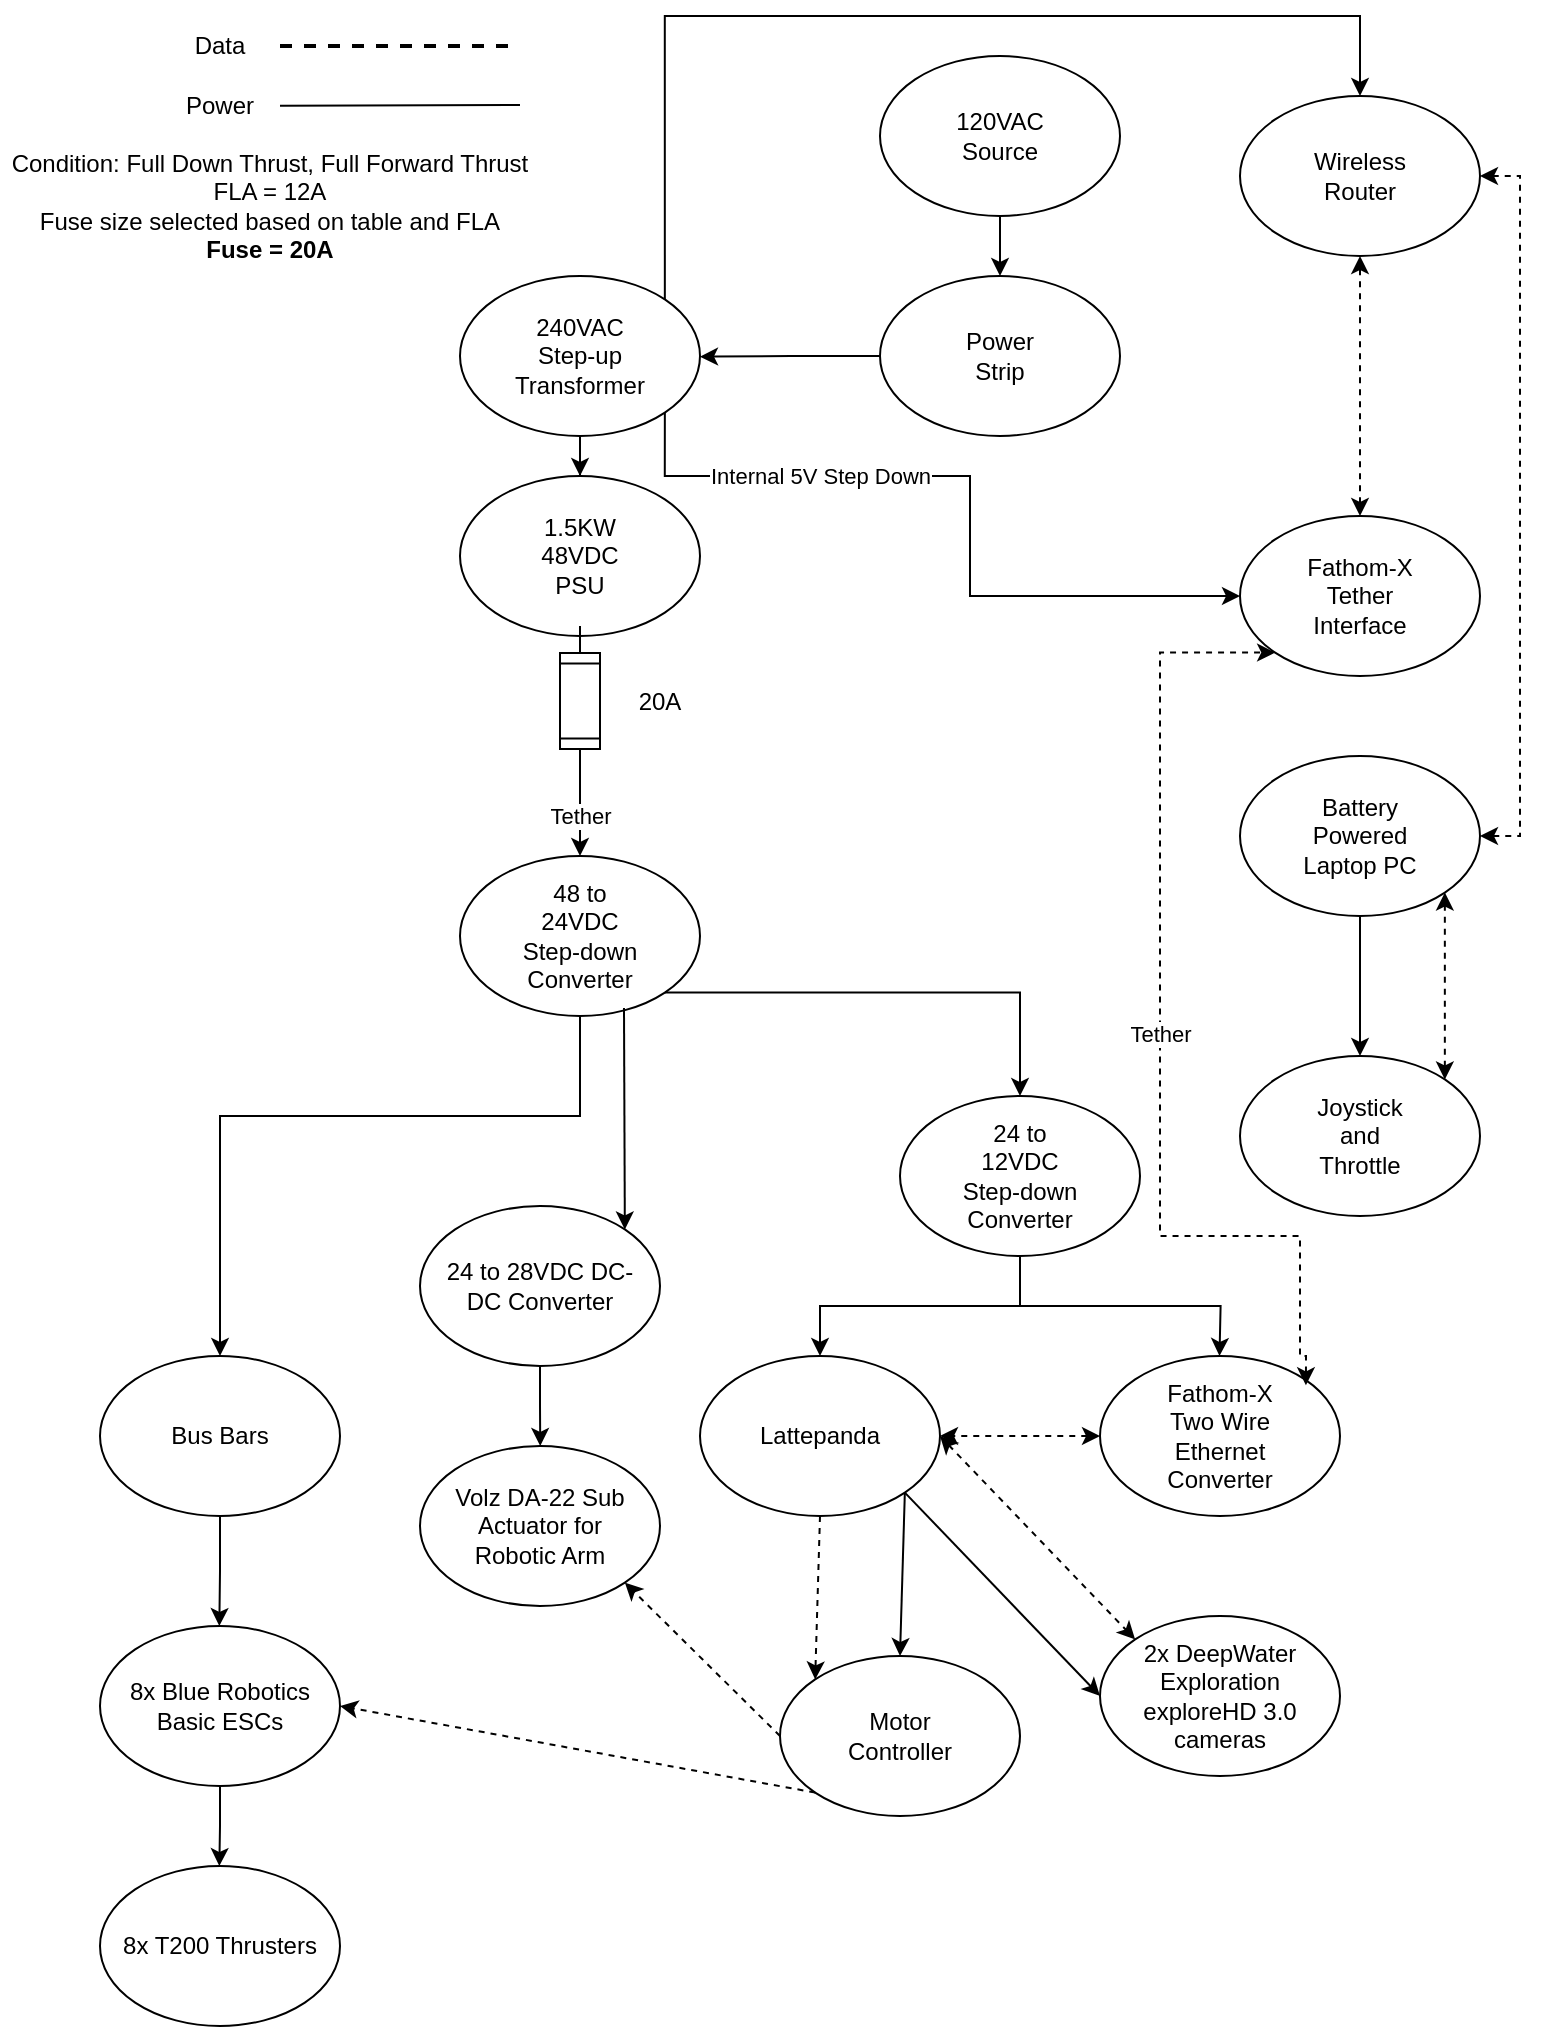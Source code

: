 <mxfile version="27.0.6">
  <diagram name="Page-1" id="doaNbLGYiiKzRFzNWdXi">
    <mxGraphModel dx="925" dy="555" grid="1" gridSize="10" guides="1" tooltips="1" connect="1" arrows="1" fold="1" page="1" pageScale="1" pageWidth="850" pageHeight="1100" math="0" shadow="0">
      <root>
        <mxCell id="0" />
        <mxCell id="1" parent="0" />
        <mxCell id="KtZ6byTwQnFwZSQ_47y7-5" value="" style="endArrow=classic;html=1;rounded=0;exitX=0.5;exitY=1;exitDx=0;exitDy=0;" parent="1" source="KtZ6byTwQnFwZSQ_47y7-1" target="KtZ6byTwQnFwZSQ_47y7-6" edge="1">
          <mxGeometry width="50" height="50" relative="1" as="geometry">
            <mxPoint x="390" y="300" as="sourcePoint" />
            <mxPoint x="170" y="250" as="targetPoint" />
          </mxGeometry>
        </mxCell>
        <mxCell id="KtZ6byTwQnFwZSQ_47y7-8" value="" style="group" parent="1" vertex="1" connectable="0">
          <mxGeometry x="440" y="50" width="120" height="80" as="geometry" />
        </mxCell>
        <mxCell id="KtZ6byTwQnFwZSQ_47y7-1" value="" style="ellipse;whiteSpace=wrap;html=1;" parent="KtZ6byTwQnFwZSQ_47y7-8" vertex="1">
          <mxGeometry width="120" height="80" as="geometry" />
        </mxCell>
        <mxCell id="KtZ6byTwQnFwZSQ_47y7-2" value="120VAC Source" style="text;html=1;align=center;verticalAlign=middle;whiteSpace=wrap;rounded=0;" parent="KtZ6byTwQnFwZSQ_47y7-8" vertex="1">
          <mxGeometry x="30" y="25" width="60" height="30" as="geometry" />
        </mxCell>
        <mxCell id="KtZ6byTwQnFwZSQ_47y7-17" value="" style="endArrow=none;html=1;rounded=0;" parent="1" source="KtZ6byTwQnFwZSQ_47y7-18" edge="1">
          <mxGeometry width="50" height="50" relative="1" as="geometry">
            <mxPoint x="140" y="74.5" as="sourcePoint" />
            <mxPoint x="260" y="74.5" as="targetPoint" />
          </mxGeometry>
        </mxCell>
        <mxCell id="KtZ6byTwQnFwZSQ_47y7-21" value="&lt;div&gt;Data&lt;/div&gt;" style="text;html=1;align=center;verticalAlign=middle;whiteSpace=wrap;rounded=0;container=0;" parent="1" vertex="1" collapsed="1">
          <mxGeometry x="80" y="30" width="60" height="30" as="geometry">
            <mxRectangle x="320" y="275" width="60" height="30" as="alternateBounds" />
          </mxGeometry>
        </mxCell>
        <mxCell id="KtZ6byTwQnFwZSQ_47y7-22" value="" style="endArrow=none;html=1;rounded=0;" parent="1" target="KtZ6byTwQnFwZSQ_47y7-18" edge="1">
          <mxGeometry width="50" height="50" relative="1" as="geometry">
            <mxPoint x="140" y="74.5" as="sourcePoint" />
            <mxPoint x="260" y="74.5" as="targetPoint" />
          </mxGeometry>
        </mxCell>
        <mxCell id="KtZ6byTwQnFwZSQ_47y7-18" value="&lt;div&gt;Power&lt;/div&gt;" style="text;html=1;align=center;verticalAlign=middle;whiteSpace=wrap;rounded=0;" parent="1" vertex="1">
          <mxGeometry x="80" y="60" width="60" height="30" as="geometry" />
        </mxCell>
        <mxCell id="KtZ6byTwQnFwZSQ_47y7-24" value="" style="group" parent="1" vertex="1" connectable="0">
          <mxGeometry x="620" y="280" width="120" height="80" as="geometry" />
        </mxCell>
        <mxCell id="KtZ6byTwQnFwZSQ_47y7-25" value="" style="ellipse;whiteSpace=wrap;html=1;" parent="KtZ6byTwQnFwZSQ_47y7-24" vertex="1">
          <mxGeometry width="120" height="80" as="geometry" />
        </mxCell>
        <mxCell id="KtZ6byTwQnFwZSQ_47y7-26" value="Fathom-X Tether Interface" style="text;html=1;align=center;verticalAlign=middle;whiteSpace=wrap;rounded=0;container=0;" parent="KtZ6byTwQnFwZSQ_47y7-24" vertex="1" collapsed="1">
          <mxGeometry x="30" y="25" width="60" height="30" as="geometry">
            <mxRectangle x="320" y="275" width="60" height="30" as="alternateBounds" />
          </mxGeometry>
        </mxCell>
        <mxCell id="KtZ6byTwQnFwZSQ_47y7-29" value="" style="group" parent="1" vertex="1" connectable="0">
          <mxGeometry x="620" y="400" width="120" height="80" as="geometry" />
        </mxCell>
        <mxCell id="KtZ6byTwQnFwZSQ_47y7-30" value="" style="ellipse;whiteSpace=wrap;html=1;" parent="KtZ6byTwQnFwZSQ_47y7-29" vertex="1">
          <mxGeometry width="120" height="80" as="geometry" />
        </mxCell>
        <mxCell id="KtZ6byTwQnFwZSQ_47y7-31" value="Battery Powered Laptop PC" style="text;html=1;align=center;verticalAlign=middle;whiteSpace=wrap;rounded=0;container=0;" parent="KtZ6byTwQnFwZSQ_47y7-29" vertex="1" collapsed="1">
          <mxGeometry x="30" y="25" width="60" height="30" as="geometry">
            <mxRectangle x="320" y="275" width="60" height="30" as="alternateBounds" />
          </mxGeometry>
        </mxCell>
        <mxCell id="KtZ6byTwQnFwZSQ_47y7-32" value="" style="group" parent="1" vertex="1" connectable="0">
          <mxGeometry x="440" y="160" width="120" height="80" as="geometry" />
        </mxCell>
        <mxCell id="KtZ6byTwQnFwZSQ_47y7-9" value="" style="group" parent="KtZ6byTwQnFwZSQ_47y7-32" vertex="1" connectable="0">
          <mxGeometry width="120" height="80" as="geometry" />
        </mxCell>
        <mxCell id="KtZ6byTwQnFwZSQ_47y7-44" style="edgeStyle=orthogonalEdgeStyle;rounded=0;orthogonalLoop=1;jettySize=auto;html=1;exitX=0;exitY=0.5;exitDx=0;exitDy=0;" parent="KtZ6byTwQnFwZSQ_47y7-9" source="KtZ6byTwQnFwZSQ_47y7-6" edge="1">
          <mxGeometry relative="1" as="geometry">
            <mxPoint x="-90.0" y="40.333" as="targetPoint" />
          </mxGeometry>
        </mxCell>
        <mxCell id="KtZ6byTwQnFwZSQ_47y7-6" value="" style="ellipse;whiteSpace=wrap;html=1;" parent="KtZ6byTwQnFwZSQ_47y7-9" vertex="1">
          <mxGeometry width="120" height="80" as="geometry" />
        </mxCell>
        <mxCell id="KtZ6byTwQnFwZSQ_47y7-7" value="&lt;div&gt;Power Strip&lt;/div&gt;" style="text;html=1;align=center;verticalAlign=middle;whiteSpace=wrap;rounded=0;" parent="KtZ6byTwQnFwZSQ_47y7-9" vertex="1">
          <mxGeometry x="30" y="25" width="60" height="30" as="geometry" />
        </mxCell>
        <mxCell id="KtZ6byTwQnFwZSQ_47y7-33" value="" style="group" parent="1" vertex="1" connectable="0">
          <mxGeometry x="620" y="70" width="120" height="80" as="geometry" />
        </mxCell>
        <mxCell id="KtZ6byTwQnFwZSQ_47y7-16" value="" style="group" parent="KtZ6byTwQnFwZSQ_47y7-33" vertex="1" connectable="0">
          <mxGeometry width="120" height="80" as="geometry" />
        </mxCell>
        <mxCell id="KtZ6byTwQnFwZSQ_47y7-13" value="" style="ellipse;whiteSpace=wrap;html=1;" parent="KtZ6byTwQnFwZSQ_47y7-16" vertex="1">
          <mxGeometry width="120" height="80" as="geometry" />
        </mxCell>
        <mxCell id="KtZ6byTwQnFwZSQ_47y7-14" value="&lt;div&gt;Wireless Router&lt;/div&gt;" style="text;html=1;align=center;verticalAlign=middle;whiteSpace=wrap;rounded=0;container=0;" parent="KtZ6byTwQnFwZSQ_47y7-16" vertex="1" collapsed="1">
          <mxGeometry x="30" y="25" width="60" height="30" as="geometry">
            <mxRectangle x="320" y="275" width="60" height="30" as="alternateBounds" />
          </mxGeometry>
        </mxCell>
        <mxCell id="KtZ6byTwQnFwZSQ_47y7-28" value="" style="endArrow=classic;html=1;rounded=0;dashed=1;exitX=0.5;exitY=0;exitDx=0;exitDy=0;entryX=0.5;entryY=1;entryDx=0;entryDy=0;startArrow=classic;startFill=1;" parent="KtZ6byTwQnFwZSQ_47y7-33" source="KtZ6byTwQnFwZSQ_47y7-25" target="KtZ6byTwQnFwZSQ_47y7-13" edge="1">
          <mxGeometry width="50" height="50" relative="1" as="geometry">
            <mxPoint x="-30" y="210" as="sourcePoint" />
            <mxPoint x="20" y="160" as="targetPoint" />
          </mxGeometry>
        </mxCell>
        <mxCell id="KtZ6byTwQnFwZSQ_47y7-37" value="" style="group" parent="1" vertex="1" connectable="0">
          <mxGeometry x="620" y="550" width="120" height="80" as="geometry" />
        </mxCell>
        <mxCell id="KtZ6byTwQnFwZSQ_47y7-38" value="" style="ellipse;whiteSpace=wrap;html=1;" parent="KtZ6byTwQnFwZSQ_47y7-37" vertex="1">
          <mxGeometry width="120" height="80" as="geometry" />
        </mxCell>
        <mxCell id="KtZ6byTwQnFwZSQ_47y7-39" value="Joystick and Throttle" style="text;html=1;align=center;verticalAlign=middle;whiteSpace=wrap;rounded=0;container=0;" parent="KtZ6byTwQnFwZSQ_47y7-37" vertex="1" collapsed="1">
          <mxGeometry x="30" y="25" width="60" height="30" as="geometry">
            <mxRectangle x="320" y="275" width="60" height="30" as="alternateBounds" />
          </mxGeometry>
        </mxCell>
        <mxCell id="KtZ6byTwQnFwZSQ_47y7-40" style="edgeStyle=orthogonalEdgeStyle;rounded=0;orthogonalLoop=1;jettySize=auto;html=1;exitX=0.5;exitY=1;exitDx=0;exitDy=0;" parent="1" source="KtZ6byTwQnFwZSQ_47y7-30" target="KtZ6byTwQnFwZSQ_47y7-38" edge="1">
          <mxGeometry relative="1" as="geometry" />
        </mxCell>
        <mxCell id="KtZ6byTwQnFwZSQ_47y7-41" value="" style="group" parent="1" vertex="1" connectable="0">
          <mxGeometry x="230" y="160" width="120" height="80" as="geometry" />
        </mxCell>
        <mxCell id="KtZ6byTwQnFwZSQ_47y7-42" value="" style="ellipse;whiteSpace=wrap;html=1;" parent="KtZ6byTwQnFwZSQ_47y7-41" vertex="1">
          <mxGeometry width="120" height="80" as="geometry" />
        </mxCell>
        <mxCell id="KtZ6byTwQnFwZSQ_47y7-43" value="240VAC Step-up Transformer" style="text;html=1;align=center;verticalAlign=middle;whiteSpace=wrap;rounded=0;container=0;" parent="KtZ6byTwQnFwZSQ_47y7-41" vertex="1" collapsed="1">
          <mxGeometry x="30" y="25" width="60" height="30" as="geometry">
            <mxRectangle x="320" y="275" width="60" height="30" as="alternateBounds" />
          </mxGeometry>
        </mxCell>
        <mxCell id="KtZ6byTwQnFwZSQ_47y7-45" value="" style="group" parent="1" vertex="1" connectable="0">
          <mxGeometry x="230" y="260" width="120" height="80" as="geometry" />
        </mxCell>
        <mxCell id="KtZ6byTwQnFwZSQ_47y7-46" value="" style="ellipse;whiteSpace=wrap;html=1;" parent="KtZ6byTwQnFwZSQ_47y7-45" vertex="1">
          <mxGeometry width="120" height="80" as="geometry" />
        </mxCell>
        <mxCell id="KtZ6byTwQnFwZSQ_47y7-47" value="1.5KW 48VDC PSU" style="text;html=1;align=center;verticalAlign=middle;whiteSpace=wrap;rounded=0;container=0;" parent="KtZ6byTwQnFwZSQ_47y7-45" vertex="1" collapsed="1">
          <mxGeometry x="30" y="25" width="60" height="30" as="geometry">
            <mxRectangle x="320" y="275" width="60" height="30" as="alternateBounds" />
          </mxGeometry>
        </mxCell>
        <mxCell id="KtZ6byTwQnFwZSQ_47y7-48" style="edgeStyle=orthogonalEdgeStyle;rounded=0;orthogonalLoop=1;jettySize=auto;html=1;exitX=0.5;exitY=1;exitDx=0;exitDy=0;" parent="1" source="KtZ6byTwQnFwZSQ_47y7-42" target="KtZ6byTwQnFwZSQ_47y7-46" edge="1">
          <mxGeometry relative="1" as="geometry" />
        </mxCell>
        <mxCell id="KtZ6byTwQnFwZSQ_47y7-51" value="" style="endArrow=classic;html=1;rounded=0;" parent="1" edge="1">
          <mxGeometry relative="1" as="geometry">
            <mxPoint x="290" y="410" as="sourcePoint" />
            <mxPoint x="290" y="450" as="targetPoint" />
          </mxGeometry>
        </mxCell>
        <mxCell id="KtZ6byTwQnFwZSQ_47y7-52" value="&lt;div&gt;Tether&lt;/div&gt;" style="edgeLabel;resizable=0;html=1;;align=center;verticalAlign=middle;" parent="KtZ6byTwQnFwZSQ_47y7-51" connectable="0" vertex="1">
          <mxGeometry relative="1" as="geometry" />
        </mxCell>
        <mxCell id="KtZ6byTwQnFwZSQ_47y7-57" style="edgeStyle=orthogonalEdgeStyle;rounded=0;orthogonalLoop=1;jettySize=auto;html=1;exitX=1;exitY=0.5;exitDx=0;exitDy=0;entryX=1;entryY=0.5;entryDx=0;entryDy=0;dashed=1;startArrow=classic;startFill=1;" parent="1" source="KtZ6byTwQnFwZSQ_47y7-13" target="KtZ6byTwQnFwZSQ_47y7-30" edge="1">
          <mxGeometry relative="1" as="geometry" />
        </mxCell>
        <mxCell id="KtZ6byTwQnFwZSQ_47y7-58" value="" style="group" parent="1" vertex="1" connectable="0">
          <mxGeometry x="230" y="450" width="460" height="550" as="geometry" />
        </mxCell>
        <mxCell id="KtZ6byTwQnFwZSQ_47y7-63" style="edgeStyle=orthogonalEdgeStyle;rounded=0;orthogonalLoop=1;jettySize=auto;html=1;exitX=1;exitY=1;exitDx=0;exitDy=0;entryX=0.5;entryY=0;entryDx=0;entryDy=0;" parent="KtZ6byTwQnFwZSQ_47y7-58" source="KtZ6byTwQnFwZSQ_47y7-59" target="KtZ6byTwQnFwZSQ_47y7-65" edge="1">
          <mxGeometry relative="1" as="geometry">
            <mxPoint x="220" y="130" as="targetPoint" />
          </mxGeometry>
        </mxCell>
        <mxCell id="KtZ6byTwQnFwZSQ_47y7-59" value="" style="ellipse;whiteSpace=wrap;html=1;" parent="KtZ6byTwQnFwZSQ_47y7-58" vertex="1">
          <mxGeometry width="120" height="80" as="geometry" />
        </mxCell>
        <mxCell id="KtZ6byTwQnFwZSQ_47y7-60" value="48 to 24VDC Step-down Converter" style="text;html=1;align=center;verticalAlign=middle;whiteSpace=wrap;rounded=0;container=0;" parent="KtZ6byTwQnFwZSQ_47y7-58" vertex="1" collapsed="1">
          <mxGeometry x="30" y="25" width="60" height="30" as="geometry">
            <mxRectangle x="320" y="275" width="60" height="30" as="alternateBounds" />
          </mxGeometry>
        </mxCell>
        <mxCell id="KtZ6byTwQnFwZSQ_47y7-89" value="" style="group" parent="KtZ6byTwQnFwZSQ_47y7-58" vertex="1" connectable="0">
          <mxGeometry x="120" y="120" width="340" height="400" as="geometry" />
        </mxCell>
        <mxCell id="KtZ6byTwQnFwZSQ_47y7-64" value="" style="group" parent="KtZ6byTwQnFwZSQ_47y7-89" vertex="1" connectable="0">
          <mxGeometry x="100" width="120" height="80" as="geometry" />
        </mxCell>
        <mxCell id="KtZ6byTwQnFwZSQ_47y7-65" value="" style="ellipse;whiteSpace=wrap;html=1;" parent="KtZ6byTwQnFwZSQ_47y7-64" vertex="1">
          <mxGeometry width="120" height="80" as="geometry" />
        </mxCell>
        <mxCell id="KtZ6byTwQnFwZSQ_47y7-66" value="24 to 12VDC Step-down Converter" style="text;html=1;align=center;verticalAlign=middle;whiteSpace=wrap;rounded=0;container=0;" parent="KtZ6byTwQnFwZSQ_47y7-64" vertex="1" collapsed="1">
          <mxGeometry x="30" y="25" width="60" height="30" as="geometry">
            <mxRectangle x="320" y="275" width="60" height="30" as="alternateBounds" />
          </mxGeometry>
        </mxCell>
        <mxCell id="KtZ6byTwQnFwZSQ_47y7-68" value="" style="group" parent="KtZ6byTwQnFwZSQ_47y7-89" vertex="1" connectable="0">
          <mxGeometry x="200" y="130" width="120" height="80" as="geometry" />
        </mxCell>
        <mxCell id="KtZ6byTwQnFwZSQ_47y7-69" value="" style="ellipse;whiteSpace=wrap;html=1;" parent="KtZ6byTwQnFwZSQ_47y7-68" vertex="1">
          <mxGeometry width="120" height="80" as="geometry" />
        </mxCell>
        <mxCell id="KtZ6byTwQnFwZSQ_47y7-70" value="Fathom-X Two Wire Ethernet Converter" style="text;html=1;align=center;verticalAlign=middle;whiteSpace=wrap;rounded=0;container=0;" parent="KtZ6byTwQnFwZSQ_47y7-68" vertex="1" collapsed="1">
          <mxGeometry x="30" y="25" width="60" height="30" as="geometry">
            <mxRectangle x="320" y="275" width="60" height="30" as="alternateBounds" />
          </mxGeometry>
        </mxCell>
        <mxCell id="KtZ6byTwQnFwZSQ_47y7-76" value="" style="group" parent="KtZ6byTwQnFwZSQ_47y7-89" vertex="1" connectable="0">
          <mxGeometry y="130" width="120" height="80" as="geometry" />
        </mxCell>
        <mxCell id="KtZ6byTwQnFwZSQ_47y7-77" value="" style="ellipse;whiteSpace=wrap;html=1;" parent="KtZ6byTwQnFwZSQ_47y7-76" vertex="1">
          <mxGeometry width="120" height="80" as="geometry" />
        </mxCell>
        <mxCell id="KtZ6byTwQnFwZSQ_47y7-78" value="Lattepanda" style="text;html=1;align=center;verticalAlign=middle;whiteSpace=wrap;rounded=0;container=0;" parent="KtZ6byTwQnFwZSQ_47y7-76" vertex="1" collapsed="1">
          <mxGeometry x="30" y="25" width="60" height="30" as="geometry">
            <mxRectangle x="320" y="275" width="60" height="30" as="alternateBounds" />
          </mxGeometry>
        </mxCell>
        <mxCell id="KtZ6byTwQnFwZSQ_47y7-67" style="edgeStyle=orthogonalEdgeStyle;rounded=0;orthogonalLoop=1;jettySize=auto;html=1;exitX=0.5;exitY=1;exitDx=0;exitDy=0;" parent="KtZ6byTwQnFwZSQ_47y7-89" source="KtZ6byTwQnFwZSQ_47y7-65" edge="1">
          <mxGeometry relative="1" as="geometry">
            <mxPoint x="259.75" y="130" as="targetPoint" />
            <mxPoint x="190" y="90" as="sourcePoint" />
          </mxGeometry>
        </mxCell>
        <mxCell id="KtZ6byTwQnFwZSQ_47y7-80" style="edgeStyle=orthogonalEdgeStyle;rounded=0;orthogonalLoop=1;jettySize=auto;html=1;exitX=0.5;exitY=0;exitDx=0;exitDy=0;entryX=0.5;entryY=1;entryDx=0;entryDy=0;startArrow=classic;startFill=1;endArrow=none;endFill=0;" parent="KtZ6byTwQnFwZSQ_47y7-89" source="KtZ6byTwQnFwZSQ_47y7-77" target="KtZ6byTwQnFwZSQ_47y7-65" edge="1">
          <mxGeometry relative="1" as="geometry" />
        </mxCell>
        <mxCell id="KtZ6byTwQnFwZSQ_47y7-81" value="" style="group" parent="KtZ6byTwQnFwZSQ_47y7-89" vertex="1" connectable="0">
          <mxGeometry x="40" y="280" width="120" height="80" as="geometry" />
        </mxCell>
        <mxCell id="KtZ6byTwQnFwZSQ_47y7-82" value="" style="ellipse;whiteSpace=wrap;html=1;" parent="KtZ6byTwQnFwZSQ_47y7-81" vertex="1">
          <mxGeometry width="120" height="80" as="geometry" />
        </mxCell>
        <mxCell id="KtZ6byTwQnFwZSQ_47y7-83" value="&lt;div&gt;Motor Controller&lt;/div&gt;" style="text;html=1;align=center;verticalAlign=middle;whiteSpace=wrap;rounded=0;container=0;" parent="KtZ6byTwQnFwZSQ_47y7-81" vertex="1" collapsed="1">
          <mxGeometry x="30" y="25" width="60" height="30" as="geometry">
            <mxRectangle x="320" y="275" width="60" height="30" as="alternateBounds" />
          </mxGeometry>
        </mxCell>
        <mxCell id="KtZ6byTwQnFwZSQ_47y7-84" style="rounded=0;orthogonalLoop=1;jettySize=auto;html=1;exitX=1;exitY=1;exitDx=0;exitDy=0;entryX=0.5;entryY=0;entryDx=0;entryDy=0;" parent="KtZ6byTwQnFwZSQ_47y7-89" source="KtZ6byTwQnFwZSQ_47y7-77" target="KtZ6byTwQnFwZSQ_47y7-82" edge="1">
          <mxGeometry relative="1" as="geometry" />
        </mxCell>
        <mxCell id="KtZ6byTwQnFwZSQ_47y7-85" style="rounded=0;orthogonalLoop=1;jettySize=auto;html=1;exitX=0.5;exitY=1;exitDx=0;exitDy=0;entryX=0;entryY=0;entryDx=0;entryDy=0;dashed=1;" parent="KtZ6byTwQnFwZSQ_47y7-89" source="KtZ6byTwQnFwZSQ_47y7-77" target="KtZ6byTwQnFwZSQ_47y7-82" edge="1">
          <mxGeometry relative="1" as="geometry" />
        </mxCell>
        <mxCell id="KtZ6byTwQnFwZSQ_47y7-113" style="edgeStyle=orthogonalEdgeStyle;rounded=0;orthogonalLoop=1;jettySize=auto;html=1;exitX=0;exitY=0.5;exitDx=0;exitDy=0;entryX=1;entryY=0.5;entryDx=0;entryDy=0;dashed=1;startArrow=classic;startFill=1;" parent="KtZ6byTwQnFwZSQ_47y7-89" source="KtZ6byTwQnFwZSQ_47y7-69" target="KtZ6byTwQnFwZSQ_47y7-77" edge="1">
          <mxGeometry relative="1" as="geometry" />
        </mxCell>
        <mxCell id="1TIhp53VE8E4QQOrCl6A-1" value="&lt;div&gt;2x DeepWater Exploration exploreHD 3.0 cameras&lt;/div&gt;" style="ellipse;whiteSpace=wrap;html=1;" parent="KtZ6byTwQnFwZSQ_47y7-89" vertex="1">
          <mxGeometry x="200" y="260" width="120" height="80" as="geometry" />
        </mxCell>
        <mxCell id="btyZadERf1XyvgSfxNHE-8" style="rounded=0;orthogonalLoop=1;jettySize=auto;html=1;exitX=1;exitY=1;exitDx=0;exitDy=0;entryX=0;entryY=0.5;entryDx=0;entryDy=0;" edge="1" parent="KtZ6byTwQnFwZSQ_47y7-89" source="KtZ6byTwQnFwZSQ_47y7-77" target="1TIhp53VE8E4QQOrCl6A-1">
          <mxGeometry relative="1" as="geometry" />
        </mxCell>
        <mxCell id="btyZadERf1XyvgSfxNHE-9" style="rounded=0;orthogonalLoop=1;jettySize=auto;html=1;exitX=1;exitY=0.5;exitDx=0;exitDy=0;entryX=0;entryY=0;entryDx=0;entryDy=0;dashed=1;startArrow=classic;startFill=1;" edge="1" parent="KtZ6byTwQnFwZSQ_47y7-89" source="KtZ6byTwQnFwZSQ_47y7-77" target="1TIhp53VE8E4QQOrCl6A-1">
          <mxGeometry relative="1" as="geometry">
            <mxPoint x="210" y="270" as="targetPoint" />
          </mxGeometry>
        </mxCell>
        <mxCell id="KtZ6byTwQnFwZSQ_47y7-115" value="" style="group" parent="KtZ6byTwQnFwZSQ_47y7-58" vertex="1" connectable="0">
          <mxGeometry x="-20" y="175" width="120" height="80" as="geometry" />
        </mxCell>
        <mxCell id="KtZ6byTwQnFwZSQ_47y7-124" style="edgeStyle=orthogonalEdgeStyle;rounded=0;orthogonalLoop=1;jettySize=auto;html=1;exitX=0.5;exitY=1;exitDx=0;exitDy=0;" parent="KtZ6byTwQnFwZSQ_47y7-115" source="KtZ6byTwQnFwZSQ_47y7-116" edge="1">
          <mxGeometry relative="1" as="geometry">
            <mxPoint x="60.118" y="120" as="targetPoint" />
          </mxGeometry>
        </mxCell>
        <mxCell id="KtZ6byTwQnFwZSQ_47y7-116" value="" style="ellipse;whiteSpace=wrap;html=1;" parent="KtZ6byTwQnFwZSQ_47y7-115" vertex="1">
          <mxGeometry width="120" height="80" as="geometry" />
        </mxCell>
        <mxCell id="KtZ6byTwQnFwZSQ_47y7-117" value="24 to 28VDC DC-DC Converter" style="text;html=1;align=center;verticalAlign=middle;whiteSpace=wrap;rounded=0;container=0;" parent="KtZ6byTwQnFwZSQ_47y7-115" vertex="1" collapsed="1">
          <mxGeometry x="10" y="25" width="100" height="30" as="geometry">
            <mxRectangle x="320" y="275" width="60" height="30" as="alternateBounds" />
          </mxGeometry>
        </mxCell>
        <mxCell id="KtZ6byTwQnFwZSQ_47y7-121" value="" style="group" parent="KtZ6byTwQnFwZSQ_47y7-58" vertex="1" connectable="0">
          <mxGeometry x="-20" y="295" width="120" height="80" as="geometry" />
        </mxCell>
        <mxCell id="KtZ6byTwQnFwZSQ_47y7-122" value="" style="ellipse;whiteSpace=wrap;html=1;" parent="KtZ6byTwQnFwZSQ_47y7-121" vertex="1">
          <mxGeometry width="120" height="80" as="geometry" />
        </mxCell>
        <mxCell id="KtZ6byTwQnFwZSQ_47y7-123" value="Volz DA-22 Sub Actuator for Robotic Arm" style="text;html=1;align=center;verticalAlign=middle;whiteSpace=wrap;rounded=0;container=0;" parent="KtZ6byTwQnFwZSQ_47y7-121" vertex="1" collapsed="1">
          <mxGeometry x="10" y="25" width="100" height="30" as="geometry">
            <mxRectangle x="320" y="275" width="60" height="30" as="alternateBounds" />
          </mxGeometry>
        </mxCell>
        <mxCell id="btyZadERf1XyvgSfxNHE-3" value="" style="endArrow=classic;html=1;rounded=0;entryX=1;entryY=0;entryDx=0;entryDy=0;" edge="1" parent="KtZ6byTwQnFwZSQ_47y7-58" target="KtZ6byTwQnFwZSQ_47y7-116">
          <mxGeometry width="50" height="50" relative="1" as="geometry">
            <mxPoint x="82" y="76" as="sourcePoint" />
            <mxPoint x="350" y="280" as="targetPoint" />
          </mxGeometry>
        </mxCell>
        <mxCell id="btyZadERf1XyvgSfxNHE-7" style="rounded=0;orthogonalLoop=1;jettySize=auto;html=1;exitX=0;exitY=0.5;exitDx=0;exitDy=0;entryX=1;entryY=1;entryDx=0;entryDy=0;dashed=1;" edge="1" parent="KtZ6byTwQnFwZSQ_47y7-58" source="KtZ6byTwQnFwZSQ_47y7-82" target="KtZ6byTwQnFwZSQ_47y7-122">
          <mxGeometry relative="1" as="geometry" />
        </mxCell>
        <mxCell id="KtZ6byTwQnFwZSQ_47y7-71" value="" style="endArrow=classic;html=1;rounded=0;edgeStyle=orthogonalEdgeStyle;dashed=1;entryX=0;entryY=1;entryDx=0;entryDy=0;exitX=0.858;exitY=0.183;exitDx=0;exitDy=0;startArrow=classic;startFill=1;exitPerimeter=0;" parent="1" source="KtZ6byTwQnFwZSQ_47y7-69" target="KtZ6byTwQnFwZSQ_47y7-25" edge="1">
          <mxGeometry relative="1" as="geometry">
            <mxPoint x="640" y="691" as="sourcePoint" />
            <mxPoint x="567.574" y="280.004" as="targetPoint" />
            <Array as="points">
              <mxPoint x="653" y="700" />
              <mxPoint x="650" y="700" />
              <mxPoint x="650" y="640" />
              <mxPoint x="580" y="640" />
              <mxPoint x="580" y="348" />
            </Array>
          </mxGeometry>
        </mxCell>
        <mxCell id="KtZ6byTwQnFwZSQ_47y7-72" value="Tether" style="edgeLabel;resizable=0;html=1;;align=center;verticalAlign=middle;" parent="KtZ6byTwQnFwZSQ_47y7-71" connectable="0" vertex="1">
          <mxGeometry relative="1" as="geometry" />
        </mxCell>
        <mxCell id="KtZ6byTwQnFwZSQ_47y7-90" style="edgeStyle=orthogonalEdgeStyle;rounded=0;orthogonalLoop=1;jettySize=auto;html=1;exitX=0.5;exitY=1;exitDx=0;exitDy=0;entryX=0.5;entryY=0;entryDx=0;entryDy=0;" parent="1" source="KtZ6byTwQnFwZSQ_47y7-59" target="KtZ6byTwQnFwZSQ_47y7-87" edge="1">
          <mxGeometry relative="1" as="geometry">
            <Array as="points">
              <mxPoint x="290" y="580" />
              <mxPoint x="110" y="580" />
            </Array>
          </mxGeometry>
        </mxCell>
        <mxCell id="KtZ6byTwQnFwZSQ_47y7-112" style="rounded=0;orthogonalLoop=1;jettySize=auto;html=1;exitX=0;exitY=1;exitDx=0;exitDy=0;entryX=1.1;entryY=0.5;entryDx=0;entryDy=0;entryPerimeter=0;dashed=1;" parent="1" source="KtZ6byTwQnFwZSQ_47y7-82" target="KtZ6byTwQnFwZSQ_47y7-105" edge="1">
          <mxGeometry relative="1" as="geometry" />
        </mxCell>
        <mxCell id="KtZ6byTwQnFwZSQ_47y7-125" value="" style="group" parent="1" vertex="1" connectable="0">
          <mxGeometry x="50" y="700" width="120" height="335" as="geometry" />
        </mxCell>
        <mxCell id="KtZ6byTwQnFwZSQ_47y7-92" value="" style="group" parent="KtZ6byTwQnFwZSQ_47y7-125" vertex="1" connectable="0">
          <mxGeometry width="120" height="335" as="geometry" />
        </mxCell>
        <mxCell id="KtZ6byTwQnFwZSQ_47y7-87" value="" style="ellipse;whiteSpace=wrap;html=1;" parent="KtZ6byTwQnFwZSQ_47y7-92" vertex="1">
          <mxGeometry width="120" height="80" as="geometry" />
        </mxCell>
        <mxCell id="KtZ6byTwQnFwZSQ_47y7-106" style="edgeStyle=orthogonalEdgeStyle;rounded=0;orthogonalLoop=1;jettySize=auto;html=1;exitX=0.5;exitY=1;exitDx=0;exitDy=0;" parent="KtZ6byTwQnFwZSQ_47y7-92" source="KtZ6byTwQnFwZSQ_47y7-87" edge="1">
          <mxGeometry relative="1" as="geometry">
            <mxPoint x="59.667" y="135" as="targetPoint" />
          </mxGeometry>
        </mxCell>
        <mxCell id="KtZ6byTwQnFwZSQ_47y7-91" value="Bus Bars" style="text;html=1;align=center;verticalAlign=middle;whiteSpace=wrap;rounded=0;container=0;" parent="KtZ6byTwQnFwZSQ_47y7-92" vertex="1" collapsed="1">
          <mxGeometry x="30" y="25" width="60" height="30" as="geometry">
            <mxRectangle x="320" y="275" width="60" height="30" as="alternateBounds" />
          </mxGeometry>
        </mxCell>
        <mxCell id="KtZ6byTwQnFwZSQ_47y7-103" value="" style="group" parent="KtZ6byTwQnFwZSQ_47y7-92" vertex="1" connectable="0">
          <mxGeometry y="135" width="120" height="80" as="geometry" />
        </mxCell>
        <mxCell id="KtZ6byTwQnFwZSQ_47y7-110" style="edgeStyle=orthogonalEdgeStyle;rounded=0;orthogonalLoop=1;jettySize=auto;html=1;exitX=0.5;exitY=1;exitDx=0;exitDy=0;" parent="KtZ6byTwQnFwZSQ_47y7-103" source="KtZ6byTwQnFwZSQ_47y7-104" edge="1">
          <mxGeometry relative="1" as="geometry">
            <mxPoint x="59.667" y="120" as="targetPoint" />
          </mxGeometry>
        </mxCell>
        <mxCell id="KtZ6byTwQnFwZSQ_47y7-104" value="" style="ellipse;whiteSpace=wrap;html=1;" parent="KtZ6byTwQnFwZSQ_47y7-103" vertex="1">
          <mxGeometry width="120" height="80" as="geometry" />
        </mxCell>
        <mxCell id="KtZ6byTwQnFwZSQ_47y7-105" value="8x Blue Robotics Basic ESCs" style="text;html=1;align=center;verticalAlign=middle;whiteSpace=wrap;rounded=0;container=0;" parent="KtZ6byTwQnFwZSQ_47y7-103" vertex="1" collapsed="1">
          <mxGeometry x="10" y="25" width="100" height="30" as="geometry">
            <mxRectangle x="320" y="275" width="60" height="30" as="alternateBounds" />
          </mxGeometry>
        </mxCell>
        <mxCell id="KtZ6byTwQnFwZSQ_47y7-107" value="" style="group" parent="KtZ6byTwQnFwZSQ_47y7-92" vertex="1" connectable="0">
          <mxGeometry y="255" width="120" height="80" as="geometry" />
        </mxCell>
        <mxCell id="KtZ6byTwQnFwZSQ_47y7-108" value="" style="ellipse;whiteSpace=wrap;html=1;" parent="KtZ6byTwQnFwZSQ_47y7-107" vertex="1">
          <mxGeometry width="120" height="80" as="geometry" />
        </mxCell>
        <mxCell id="KtZ6byTwQnFwZSQ_47y7-109" value="8x T200 Thrusters" style="text;html=1;align=center;verticalAlign=middle;whiteSpace=wrap;rounded=0;container=0;" parent="KtZ6byTwQnFwZSQ_47y7-107" vertex="1" collapsed="1">
          <mxGeometry x="10" y="25" width="100" height="30" as="geometry">
            <mxRectangle x="320" y="275" width="60" height="30" as="alternateBounds" />
          </mxGeometry>
        </mxCell>
        <mxCell id="KtZ6byTwQnFwZSQ_47y7-143" value="" style="pointerEvents=1;verticalLabelPosition=bottom;shadow=0;dashed=0;align=center;html=1;verticalAlign=top;shape=mxgraph.electrical.miscellaneous.fuse_1;rotation=-90;" parent="1" vertex="1">
          <mxGeometry x="252.5" y="362.5" width="75" height="20" as="geometry" />
        </mxCell>
        <mxCell id="KtZ6byTwQnFwZSQ_47y7-144" value="20A" style="text;html=1;align=center;verticalAlign=middle;whiteSpace=wrap;rounded=0;container=0;" parent="1" vertex="1" collapsed="1">
          <mxGeometry x="300" y="357.5" width="60" height="30" as="geometry">
            <mxRectangle x="320" y="275" width="60" height="30" as="alternateBounds" />
          </mxGeometry>
        </mxCell>
        <mxCell id="KtZ6byTwQnFwZSQ_47y7-145" value="&lt;div&gt;Condition: Full Down Thrust, Full Forward Thrust&lt;/div&gt;&lt;div&gt;FLA = 12A&lt;/div&gt;&lt;div&gt;Fuse size selected based on table and FLA&lt;/div&gt;&lt;div&gt;&lt;b&gt;Fuse = 20A&lt;/b&gt;&lt;/div&gt;" style="text;html=1;align=center;verticalAlign=middle;whiteSpace=wrap;rounded=0;container=0;" parent="1" vertex="1" collapsed="1">
          <mxGeometry y="40" width="270" height="170" as="geometry">
            <mxRectangle x="320" y="275" width="60" height="30" as="alternateBounds" />
          </mxGeometry>
        </mxCell>
        <mxCell id="KtZ6byTwQnFwZSQ_47y7-147" value="" style="endArrow=none;dashed=1;html=1;strokeWidth=2;rounded=0;exitX=1;exitY=0.5;exitDx=0;exitDy=0;" parent="1" source="KtZ6byTwQnFwZSQ_47y7-21" edge="1">
          <mxGeometry width="50" height="50" relative="1" as="geometry">
            <mxPoint x="190" y="70" as="sourcePoint" />
            <mxPoint x="260" y="45" as="targetPoint" />
          </mxGeometry>
        </mxCell>
        <object label="Internal 5V Step Down" id="YFcSXKNce1uvGu7f9DYM-2">
          <mxCell style="edgeStyle=orthogonalEdgeStyle;rounded=0;orthogonalLoop=1;jettySize=auto;html=1;exitX=1;exitY=1;exitDx=0;exitDy=0;entryX=0;entryY=0.5;entryDx=0;entryDy=0;metaEdit=1;" parent="1" source="KtZ6byTwQnFwZSQ_47y7-42" target="KtZ6byTwQnFwZSQ_47y7-25" edge="1">
            <mxGeometry x="-0.424" relative="1" as="geometry">
              <mxPoint x="430.0" y="270.0" as="targetPoint" />
              <Array as="points">
                <mxPoint x="332" y="260" />
                <mxPoint x="485" y="260" />
                <mxPoint x="485" y="320" />
              </Array>
              <mxPoint as="offset" />
            </mxGeometry>
          </mxCell>
        </object>
        <mxCell id="YFcSXKNce1uvGu7f9DYM-5" style="edgeStyle=orthogonalEdgeStyle;rounded=0;orthogonalLoop=1;jettySize=auto;html=1;exitX=1;exitY=0;exitDx=0;exitDy=0;entryX=0.5;entryY=0;entryDx=0;entryDy=0;" parent="1" source="KtZ6byTwQnFwZSQ_47y7-42" target="KtZ6byTwQnFwZSQ_47y7-13" edge="1">
          <mxGeometry relative="1" as="geometry">
            <Array as="points">
              <mxPoint x="332" y="30" />
              <mxPoint x="680" y="30" />
            </Array>
          </mxGeometry>
        </mxCell>
        <mxCell id="YFcSXKNce1uvGu7f9DYM-6" style="edgeStyle=orthogonalEdgeStyle;rounded=0;orthogonalLoop=1;jettySize=auto;html=1;exitX=1;exitY=0;exitDx=0;exitDy=0;entryX=1;entryY=1;entryDx=0;entryDy=0;dashed=1;startArrow=classic;startFill=1;" parent="1" source="KtZ6byTwQnFwZSQ_47y7-38" target="KtZ6byTwQnFwZSQ_47y7-30" edge="1">
          <mxGeometry relative="1" as="geometry" />
        </mxCell>
      </root>
    </mxGraphModel>
  </diagram>
</mxfile>
